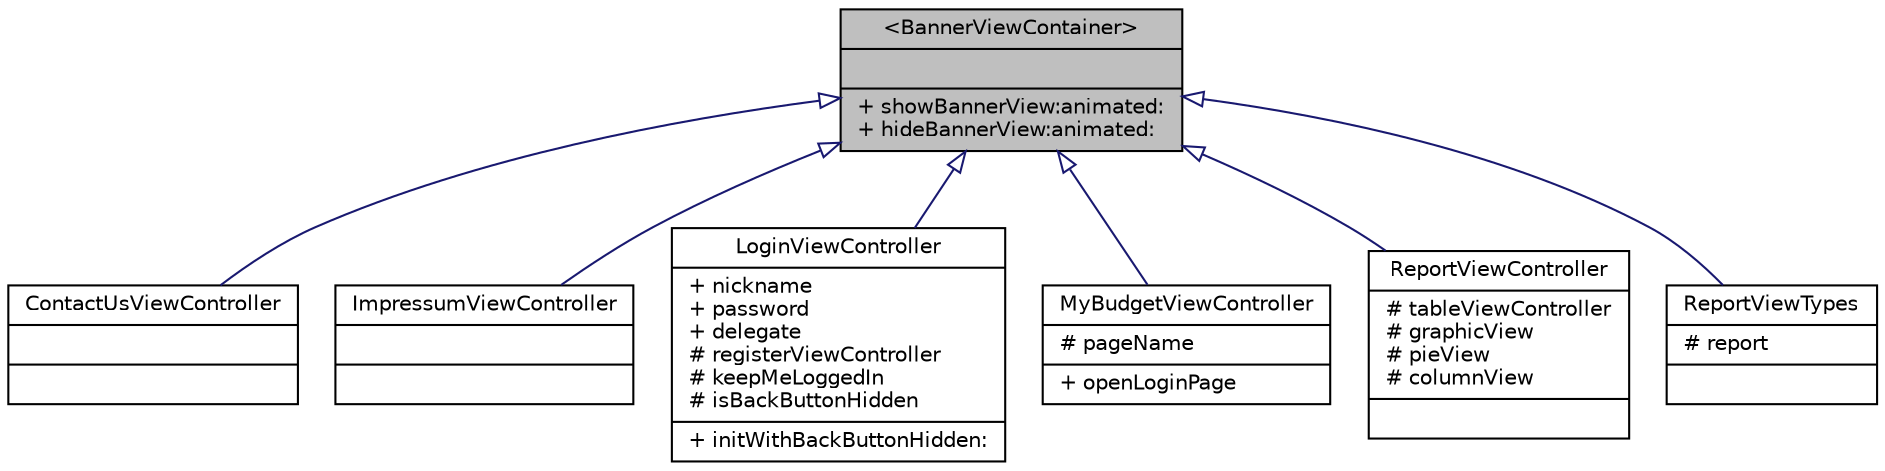 digraph G
{
  edge [fontname="Helvetica",fontsize="10",labelfontname="Helvetica",labelfontsize="10"];
  node [fontname="Helvetica",fontsize="10",shape=record];
  Node1 [label="{\<BannerViewContainer\>\n||+ showBannerView:animated:\l+ hideBannerView:animated:\l}",height=0.2,width=0.4,color="black", fillcolor="grey75", style="filled" fontcolor="black"];
  Node1 -> Node2 [dir=back,color="midnightblue",fontsize="10",style="solid",arrowtail="empty",fontname="Helvetica"];
  Node2 [label="{ContactUsViewController\n||}",height=0.2,width=0.4,color="black", fillcolor="white", style="filled",URL="$interface_contact_us_view_controller.html",tooltip="The class contains the information on how the users can contact to the applications&#39; development team..."];
  Node1 -> Node3 [dir=back,color="midnightblue",fontsize="10",style="solid",arrowtail="empty",fontname="Helvetica"];
  Node3 [label="{ImpressumViewController\n||}",height=0.2,width=0.4,color="black", fillcolor="white", style="filled",URL="$interface_impressum_view_controller.html",tooltip="The class shows the contact information as well as makes a brief introduction to the company..."];
  Node1 -> Node4 [dir=back,color="midnightblue",fontsize="10",style="solid",arrowtail="empty",fontname="Helvetica"];
  Node4 [label="{LoginViewController\n|+ nickname\l+ password\l+ delegate\l# registerViewController\l# keepMeLoggedIn\l# isBackButtonHidden\l|+ initWithBackButtonHidden:\l}",height=0.2,width=0.4,color="black", fillcolor="white", style="filled",URL="$interface_login_view_controller.html",tooltip="The view is responsible for user registration and login."];
  Node1 -> Node5 [dir=back,color="midnightblue",fontsize="10",style="solid",arrowtail="empty",fontname="Helvetica"];
  Node5 [label="{MyBudgetViewController\n|# pageName\l|+ openLoginPage\l}",height=0.2,width=0.4,color="black", fillcolor="white", style="filled",URL="$interface_my_budget_view_controller.html",tooltip="the class is the main view of the MyBudget project. All the related pages are available from this vie..."];
  Node1 -> Node6 [dir=back,color="midnightblue",fontsize="10",style="solid",arrowtail="empty",fontname="Helvetica"];
  Node6 [label="{ReportViewController\n|# tableViewController\l# graphicView\l# pieView\l# columnView\l|}",height=0.2,width=0.4,color="black", fillcolor="white", style="filled",URL="$interface_report_view_controller.html",tooltip="template yet empty"];
  Node1 -> Node7 [dir=back,color="midnightblue",fontsize="10",style="solid",arrowtail="empty",fontname="Helvetica"];
  Node7 [label="{ReportViewTypes\n|# report\l|}",height=0.2,width=0.4,color="black", fillcolor="white", style="filled",URL="$interface_report_view_types.html",tooltip="Shows report view types."];
}
